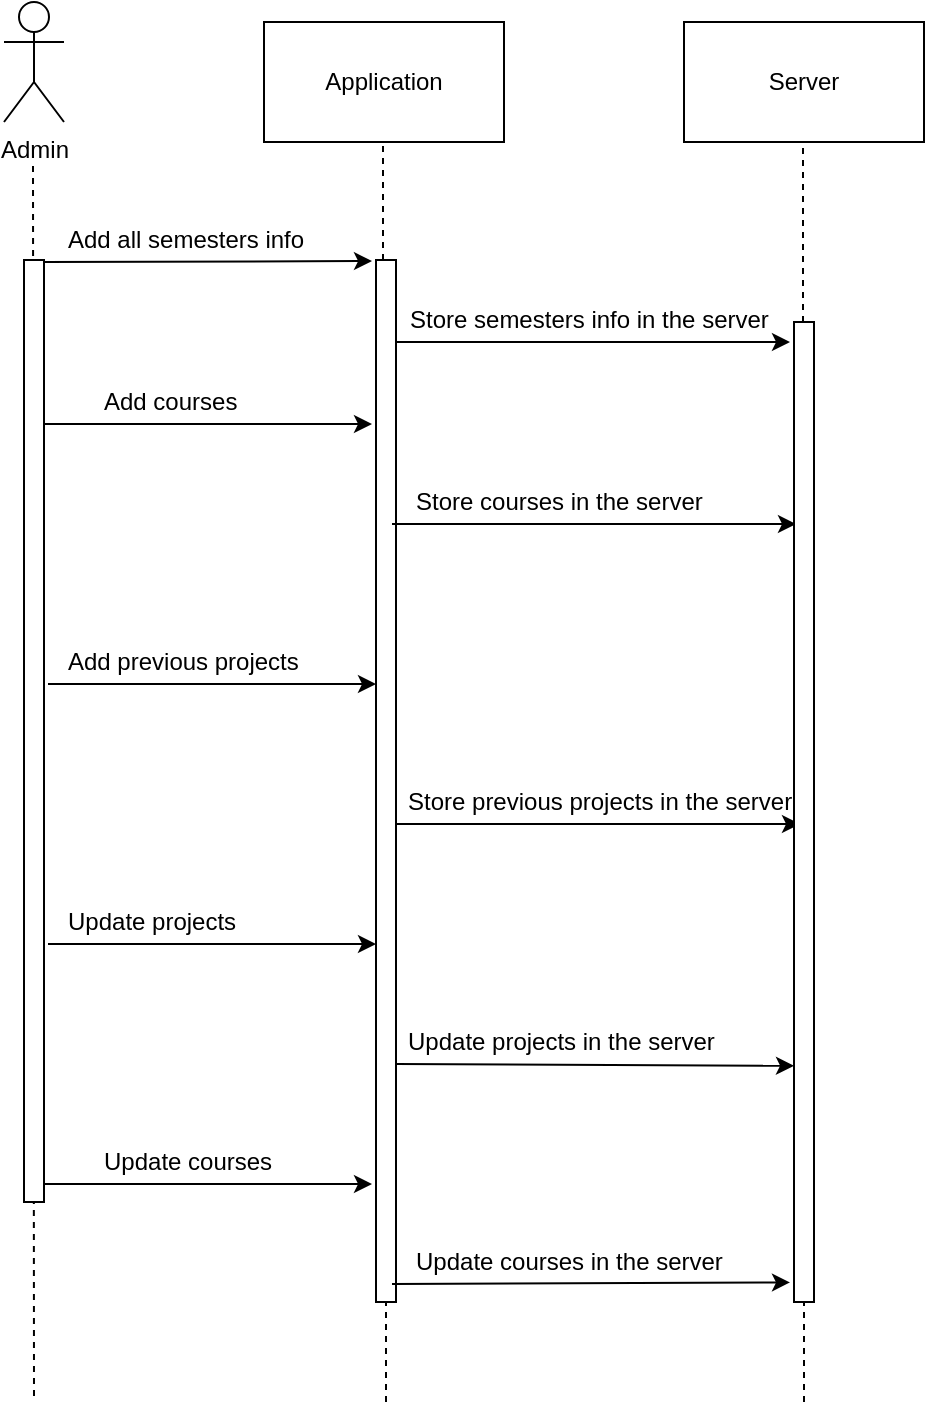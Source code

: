 <mxfile version="10.6.1" type="device"><diagram id="mZ5RTqUlYmjv45JOhyt1" name="Page-1"><mxGraphModel dx="1010" dy="549" grid="1" gridSize="10" guides="1" tooltips="1" connect="1" arrows="1" fold="1" page="1" pageScale="1" pageWidth="850" pageHeight="1100" math="0" shadow="0"><root><mxCell id="0"/><mxCell id="1" parent="0"/><mxCell id="njkZv_S6emWOhUwDxSBd-1" value="Admin" style="shape=umlActor;verticalLabelPosition=bottom;labelBackgroundColor=#ffffff;verticalAlign=top;html=1;outlineConnect=0;" parent="1" vertex="1"><mxGeometry x="170" y="40" width="30" height="60" as="geometry"/></mxCell><mxCell id="njkZv_S6emWOhUwDxSBd-2" value="&lt;br&gt;&lt;div&gt;Application&lt;/div&gt;&lt;div&gt;&lt;br&gt;&lt;/div&gt;" style="rounded=0;whiteSpace=wrap;html=1;" parent="1" vertex="1"><mxGeometry x="300" y="50" width="120" height="60" as="geometry"/></mxCell><mxCell id="njkZv_S6emWOhUwDxSBd-3" value="Server" style="rounded=0;whiteSpace=wrap;html=1;" parent="1" vertex="1"><mxGeometry x="510" y="50" width="120" height="60" as="geometry"/></mxCell><mxCell id="njkZv_S6emWOhUwDxSBd-6" value="" style="endArrow=none;dashed=1;html=1;" parent="1" edge="1"><mxGeometry width="50" height="50" relative="1" as="geometry"><mxPoint x="185" y="737" as="sourcePoint"/><mxPoint x="184.5" y="120" as="targetPoint"/></mxGeometry></mxCell><mxCell id="njkZv_S6emWOhUwDxSBd-7" value="" style="endArrow=none;dashed=1;html=1;" parent="1" source="njkZv_S6emWOhUwDxSBd-114" edge="1"><mxGeometry width="50" height="50" relative="1" as="geometry"><mxPoint x="370" y="1480" as="sourcePoint"/><mxPoint x="359.5" y="110" as="targetPoint"/></mxGeometry></mxCell><mxCell id="njkZv_S6emWOhUwDxSBd-8" value="" style="endArrow=none;dashed=1;html=1;" parent="1" edge="1" source="B_hmKiSuhZfCDOT2L5fB-22"><mxGeometry width="50" height="50" relative="1" as="geometry"><mxPoint x="570" y="1480" as="sourcePoint"/><mxPoint x="569.5" y="110" as="targetPoint"/></mxGeometry></mxCell><mxCell id="njkZv_S6emWOhUwDxSBd-14" value="" style="endArrow=classic;html=1;entryX=-0.2;entryY=0.001;entryDx=0;entryDy=0;entryPerimeter=0;" parent="1" target="njkZv_S6emWOhUwDxSBd-114" edge="1"><mxGeometry width="50" height="50" relative="1" as="geometry"><mxPoint x="190" y="170" as="sourcePoint"/><mxPoint x="360" y="170" as="targetPoint"/></mxGeometry></mxCell><mxCell id="njkZv_S6emWOhUwDxSBd-15" value="Add all semesters info" style="text;html=1;resizable=0;points=[];autosize=1;align=left;verticalAlign=top;spacingTop=-4;" parent="1" vertex="1"><mxGeometry x="200" y="149" width="130" height="20" as="geometry"/></mxCell><mxCell id="njkZv_S6emWOhUwDxSBd-16" value="" style="endArrow=classic;html=1;entryX=-0.2;entryY=0;entryDx=0;entryDy=0;entryPerimeter=0;" parent="1" edge="1"><mxGeometry width="50" height="50" relative="1" as="geometry"><mxPoint x="361" y="210" as="sourcePoint"/><mxPoint x="563" y="210" as="targetPoint"/></mxGeometry></mxCell><mxCell id="njkZv_S6emWOhUwDxSBd-17" value="Store semesters info in the server" style="text;html=1;resizable=0;points=[];autosize=1;align=left;verticalAlign=top;spacingTop=-4;" parent="1" vertex="1"><mxGeometry x="371" y="189" width="190" height="20" as="geometry"/></mxCell><mxCell id="njkZv_S6emWOhUwDxSBd-113" value="" style="html=1;points=[];perimeter=orthogonalPerimeter;fontSize=11;" parent="1" vertex="1"><mxGeometry x="180" y="169" width="10" height="471" as="geometry"/></mxCell><mxCell id="njkZv_S6emWOhUwDxSBd-114" value="" style="html=1;points=[];perimeter=orthogonalPerimeter;fontSize=11;" parent="1" vertex="1"><mxGeometry x="356" y="169" width="10" height="521" as="geometry"/></mxCell><mxCell id="njkZv_S6emWOhUwDxSBd-115" value="" style="endArrow=none;dashed=1;html=1;" parent="1" target="njkZv_S6emWOhUwDxSBd-114" edge="1"><mxGeometry width="50" height="50" relative="1" as="geometry"><mxPoint x="361" y="740" as="sourcePoint"/><mxPoint x="359.5" y="110" as="targetPoint"/><Array as="points"><mxPoint x="361" y="740"/></Array></mxGeometry></mxCell><mxCell id="B_hmKiSuhZfCDOT2L5fB-2" value="" style="endArrow=classic;html=1;entryX=-0.2;entryY=0.001;entryDx=0;entryDy=0;entryPerimeter=0;" edge="1" parent="1"><mxGeometry width="50" height="50" relative="1" as="geometry"><mxPoint x="190" y="251" as="sourcePoint"/><mxPoint x="354" y="251" as="targetPoint"/></mxGeometry></mxCell><mxCell id="B_hmKiSuhZfCDOT2L5fB-3" value="Add courses" style="text;html=1;resizable=0;points=[];autosize=1;align=left;verticalAlign=top;spacingTop=-4;" vertex="1" parent="1"><mxGeometry x="218" y="230" width="80" height="20" as="geometry"/></mxCell><mxCell id="B_hmKiSuhZfCDOT2L5fB-4" value="" style="endArrow=classic;html=1;entryX=-0.2;entryY=0;entryDx=0;entryDy=0;entryPerimeter=0;" edge="1" parent="1"><mxGeometry width="50" height="50" relative="1" as="geometry"><mxPoint x="364" y="301" as="sourcePoint"/><mxPoint x="566" y="301" as="targetPoint"/></mxGeometry></mxCell><mxCell id="B_hmKiSuhZfCDOT2L5fB-5" value="Store courses in the server" style="text;html=1;resizable=0;points=[];autosize=1;align=left;verticalAlign=top;spacingTop=-4;" vertex="1" parent="1"><mxGeometry x="374" y="280" width="160" height="20" as="geometry"/></mxCell><mxCell id="B_hmKiSuhZfCDOT2L5fB-6" value="" style="endArrow=classic;html=1;entryX=-0.2;entryY=0.001;entryDx=0;entryDy=0;entryPerimeter=0;" edge="1" parent="1"><mxGeometry width="50" height="50" relative="1" as="geometry"><mxPoint x="192" y="381" as="sourcePoint"/><mxPoint x="356" y="381" as="targetPoint"/></mxGeometry></mxCell><mxCell id="B_hmKiSuhZfCDOT2L5fB-7" value="Add previous projects" style="text;html=1;resizable=0;points=[];autosize=1;align=left;verticalAlign=top;spacingTop=-4;" vertex="1" parent="1"><mxGeometry x="200" y="360" width="130" height="20" as="geometry"/></mxCell><mxCell id="B_hmKiSuhZfCDOT2L5fB-8" value="" style="endArrow=classic;html=1;entryX=-0.2;entryY=0;entryDx=0;entryDy=0;entryPerimeter=0;" edge="1" parent="1"><mxGeometry width="50" height="50" relative="1" as="geometry"><mxPoint x="366" y="451" as="sourcePoint"/><mxPoint x="568" y="451" as="targetPoint"/></mxGeometry></mxCell><mxCell id="B_hmKiSuhZfCDOT2L5fB-9" value="Store previous projects in the server" style="text;html=1;resizable=0;points=[];autosize=1;align=left;verticalAlign=top;spacingTop=-4;" vertex="1" parent="1"><mxGeometry x="370" y="430" width="200" height="20" as="geometry"/></mxCell><mxCell id="B_hmKiSuhZfCDOT2L5fB-10" value="" style="endArrow=classic;html=1;entryX=-0.2;entryY=0.001;entryDx=0;entryDy=0;entryPerimeter=0;" edge="1" parent="1"><mxGeometry width="50" height="50" relative="1" as="geometry"><mxPoint x="192" y="511" as="sourcePoint"/><mxPoint x="356" y="511" as="targetPoint"/></mxGeometry></mxCell><mxCell id="B_hmKiSuhZfCDOT2L5fB-11" value="Update projects" style="text;html=1;resizable=0;points=[];autosize=1;align=left;verticalAlign=top;spacingTop=-4;" vertex="1" parent="1"><mxGeometry x="200" y="490" width="100" height="20" as="geometry"/></mxCell><mxCell id="B_hmKiSuhZfCDOT2L5fB-12" value="" style="endArrow=classic;html=1;entryX=0;entryY=0.759;entryDx=0;entryDy=0;entryPerimeter=0;" edge="1" parent="1" target="B_hmKiSuhZfCDOT2L5fB-22"><mxGeometry width="50" height="50" relative="1" as="geometry"><mxPoint x="366" y="571" as="sourcePoint"/><mxPoint x="568" y="571" as="targetPoint"/></mxGeometry></mxCell><mxCell id="B_hmKiSuhZfCDOT2L5fB-13" value="Update projects in the server" style="text;html=1;resizable=0;points=[];autosize=1;align=left;verticalAlign=top;spacingTop=-4;" vertex="1" parent="1"><mxGeometry x="370" y="550" width="160" height="20" as="geometry"/></mxCell><mxCell id="B_hmKiSuhZfCDOT2L5fB-18" value="" style="endArrow=classic;html=1;entryX=-0.2;entryY=0.001;entryDx=0;entryDy=0;entryPerimeter=0;" edge="1" parent="1"><mxGeometry width="50" height="50" relative="1" as="geometry"><mxPoint x="190" y="631" as="sourcePoint"/><mxPoint x="354" y="631" as="targetPoint"/></mxGeometry></mxCell><mxCell id="B_hmKiSuhZfCDOT2L5fB-19" value="Update courses" style="text;html=1;resizable=0;points=[];autosize=1;align=left;verticalAlign=top;spacingTop=-4;" vertex="1" parent="1"><mxGeometry x="218" y="610" width="100" height="20" as="geometry"/></mxCell><mxCell id="B_hmKiSuhZfCDOT2L5fB-20" value="" style="endArrow=classic;html=1;entryX=-0.2;entryY=0.98;entryDx=0;entryDy=0;entryPerimeter=0;" edge="1" parent="1" target="B_hmKiSuhZfCDOT2L5fB-22"><mxGeometry width="50" height="50" relative="1" as="geometry"><mxPoint x="364" y="681" as="sourcePoint"/><mxPoint x="566" y="681" as="targetPoint"/></mxGeometry></mxCell><mxCell id="B_hmKiSuhZfCDOT2L5fB-21" value="Update courses in the server" style="text;html=1;resizable=0;points=[];autosize=1;align=left;verticalAlign=top;spacingTop=-4;" vertex="1" parent="1"><mxGeometry x="374" y="660" width="170" height="20" as="geometry"/></mxCell><mxCell id="B_hmKiSuhZfCDOT2L5fB-22" value="" style="html=1;points=[];perimeter=orthogonalPerimeter;" vertex="1" parent="1"><mxGeometry x="565" y="200" width="10" height="490" as="geometry"/></mxCell><mxCell id="B_hmKiSuhZfCDOT2L5fB-23" value="" style="endArrow=none;dashed=1;html=1;" edge="1" parent="1" target="B_hmKiSuhZfCDOT2L5fB-22"><mxGeometry width="50" height="50" relative="1" as="geometry"><mxPoint x="570" y="740" as="sourcePoint"/><mxPoint x="569.5" y="110" as="targetPoint"/></mxGeometry></mxCell></root></mxGraphModel></diagram></mxfile>